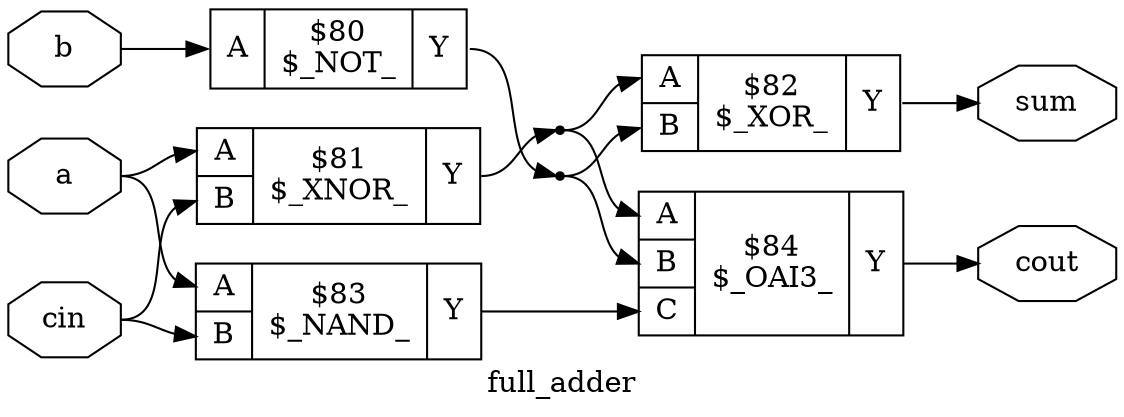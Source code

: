 digraph "full_adder" {
label="full_adder";
rankdir="LR";
remincross=true;
n4 [ shape=octagon, label="a", color="black", fontcolor="black" ];
n5 [ shape=octagon, label="b", color="black", fontcolor="black" ];
n6 [ shape=octagon, label="cin", color="black", fontcolor="black" ];
n7 [ shape=octagon, label="cout", color="black", fontcolor="black" ];
n8 [ shape=octagon, label="sum", color="black", fontcolor="black" ];
c11 [ shape=record, label="{{<p9> A}|$80\n$_NOT_|{<p10> Y}}" ];
c13 [ shape=record, label="{{<p9> A|<p12> B}|$81\n$_XNOR_|{<p10> Y}}" ];
c14 [ shape=record, label="{{<p9> A|<p12> B}|$82\n$_XOR_|{<p10> Y}}" ];
c15 [ shape=record, label="{{<p9> A|<p12> B}|$83\n$_NAND_|{<p10> Y}}" ];
c17 [ shape=record, label="{{<p9> A|<p12> B|<p16> C}|$84\n$_OAI3_|{<p10> Y}}" ];
n1 [ shape=point ];
c11:p10:e -> n1:w [color="black", label=""];
n1:e -> c14:p12:w [color="black", label=""];
n1:e -> c17:p12:w [color="black", label=""];
n2 [ shape=point ];
c13:p10:e -> n2:w [color="black", label=""];
n2:e -> c14:p9:w [color="black", label=""];
n2:e -> c17:p9:w [color="black", label=""];
c15:p10:e -> c17:p16:w [color="black", label=""];
n4:e -> c13:p9:w [color="black", label=""];
n4:e -> c15:p9:w [color="black", label=""];
n5:e -> c11:p9:w [color="black", label=""];
n6:e -> c13:p12:w [color="black", label=""];
n6:e -> c15:p12:w [color="black", label=""];
c17:p10:e -> n7:w [color="black", label=""];
c14:p10:e -> n8:w [color="black", label=""];
}
